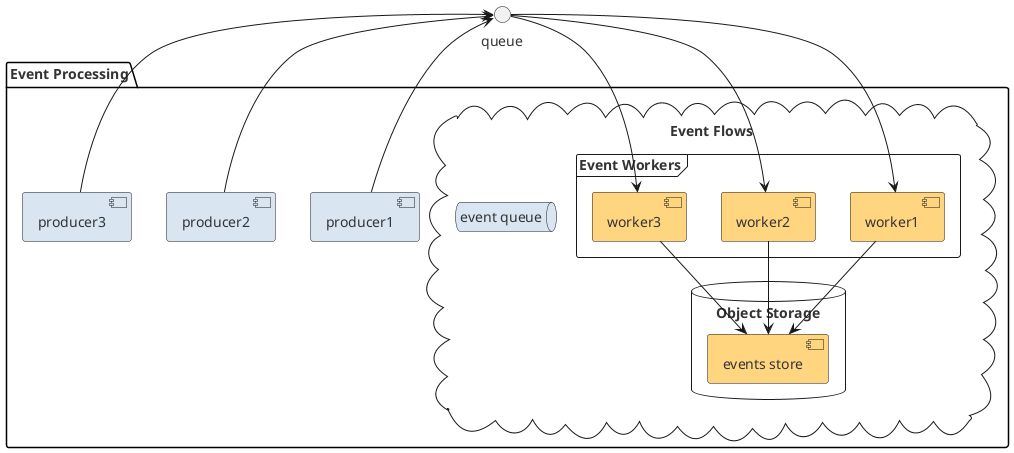 @startuml diagram_name

!define AWSPUML <https://raw.githubusercontent.com/awslabs/aws-icons-for-plantuml/v14.0/dist>

skinparam {
    DefaultFontColor #333
    DefaultFontName Arial

    ObjectBorderColor #007BFF
    ObjectBackgroundColor #D9E6F2

    ClassBackgroundColor #FFD580
    ClassBorderColor #FFA726
}

package "Event Processing" {
    cloud "Event Flows" {
        database "Object Storage" {
            [events store] #FFD580
        }

        queue "event queue" #D9E6F2

        frame "Event Workers" {
            [worker1] #FFD580
            [worker2] #FFD580
            [worker3] #FFD580
        }
    }

    [producer1] #D9E6F2
    [producer2] #D9E6F2
    [producer3] #D9E6F2
}

[producer1] --> queue
[producer2] --> queue
[producer3] --> queue
queue --> [worker1]
queue --> [worker2]
queue --> [worker3]
[worker1] --> [events store]
[worker2] --> [events store]
[worker3] --> [events store]

@enduml
